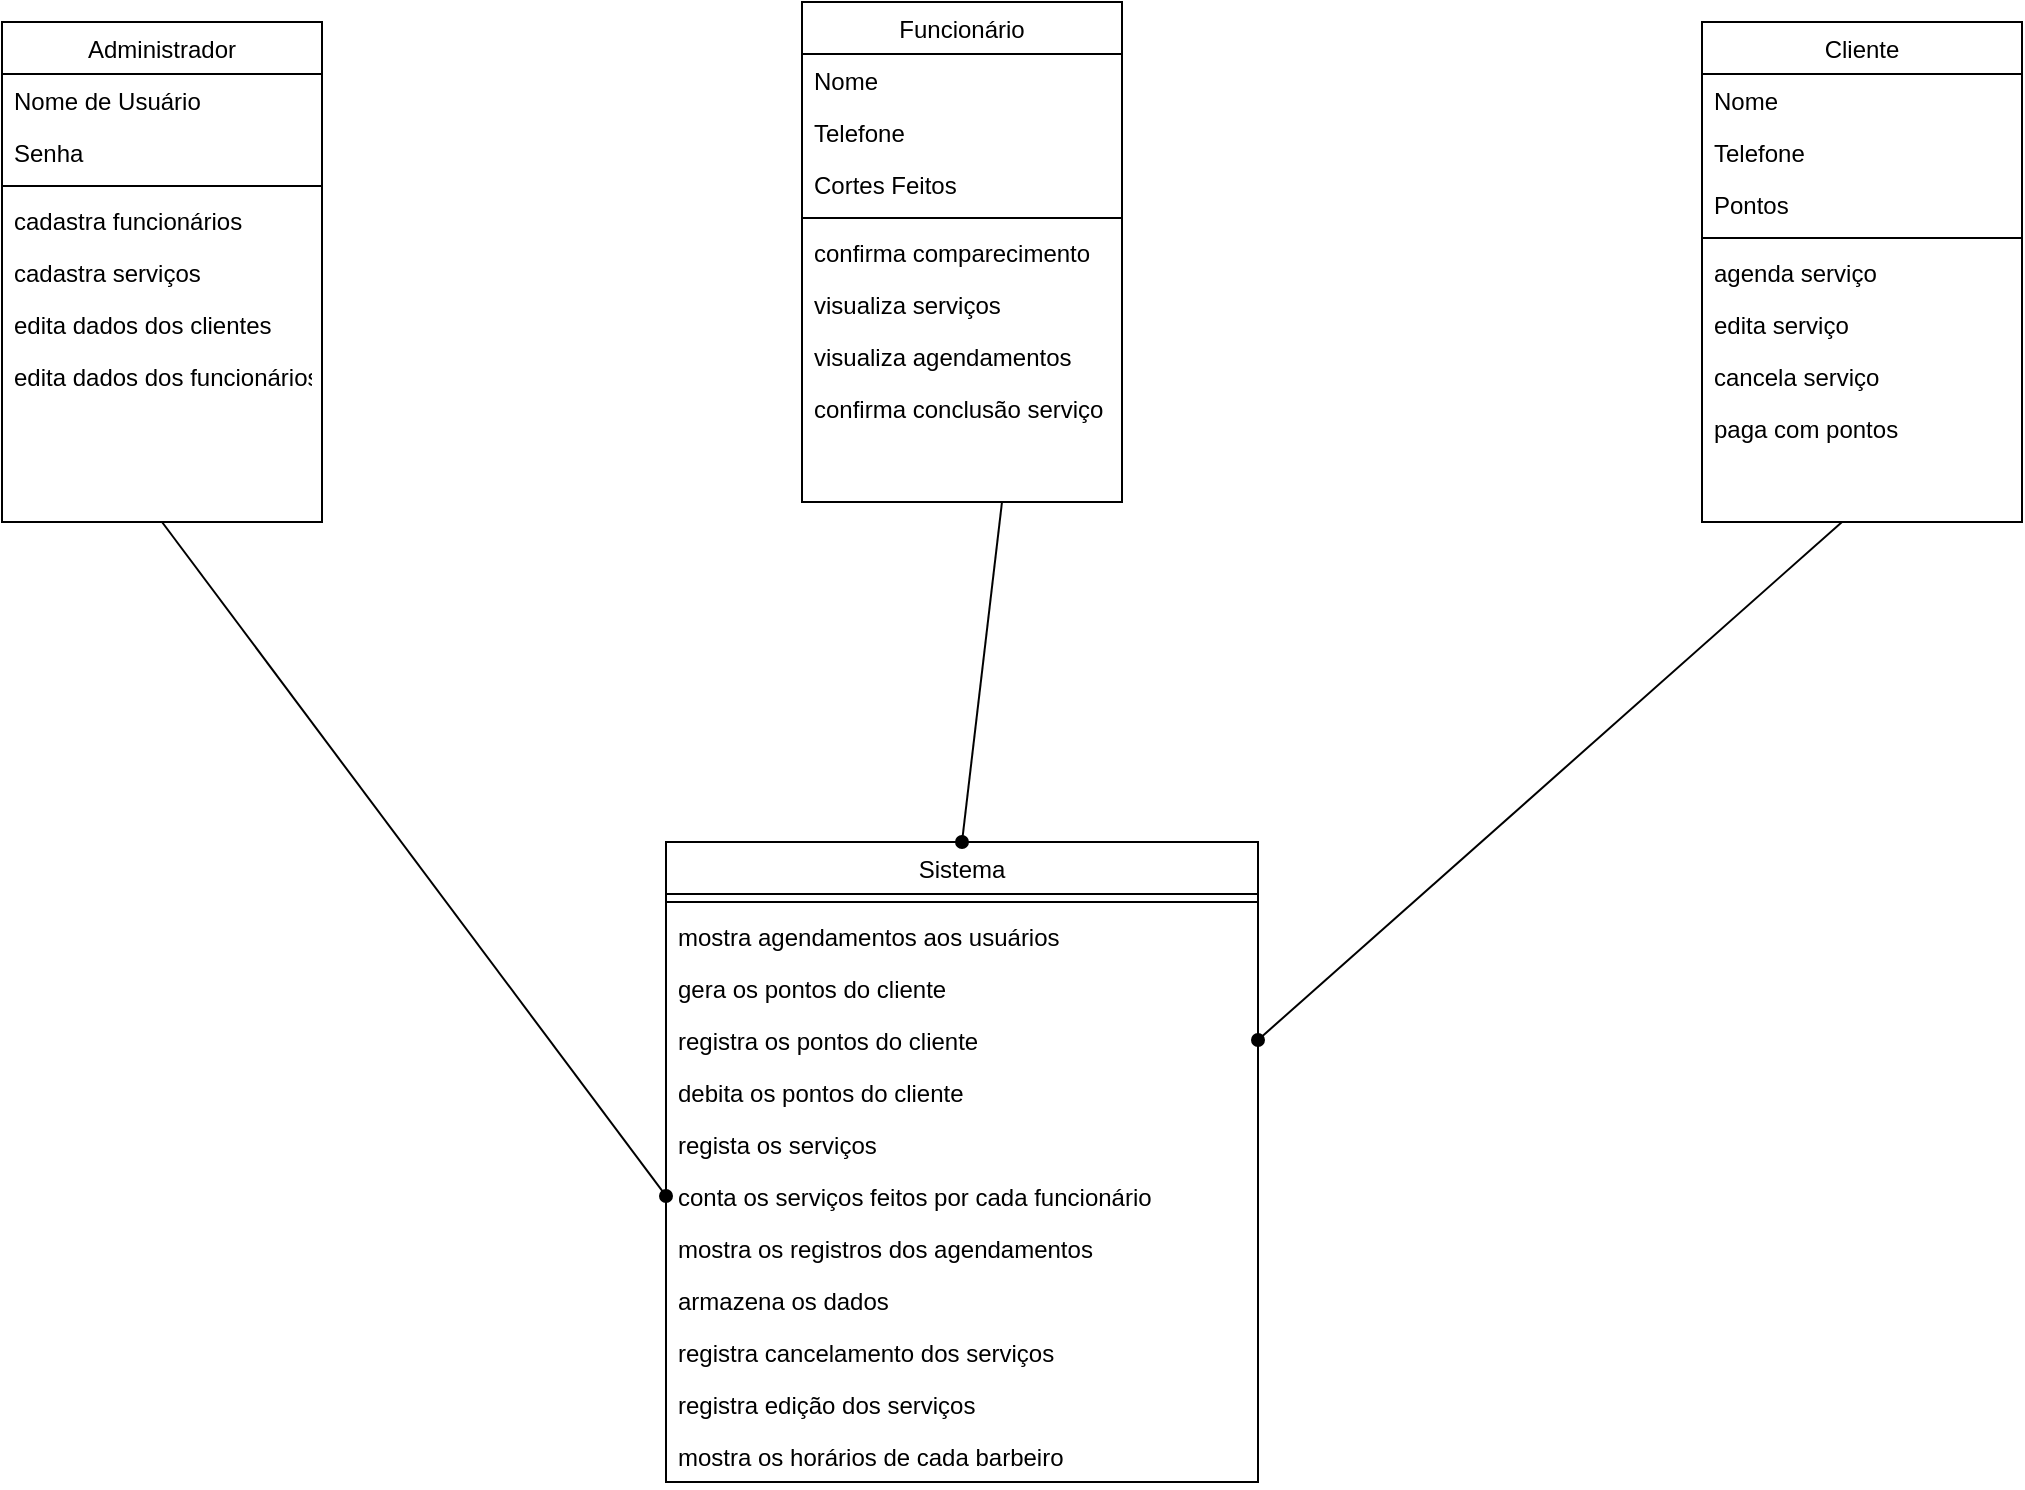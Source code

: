 <mxfile version="25.0.3">
  <diagram id="C5RBs43oDa-KdzZeNtuy" name="Page-1">
    <mxGraphModel dx="2625" dy="968" grid="1" gridSize="10" guides="1" tooltips="1" connect="1" arrows="1" fold="1" page="1" pageScale="1" pageWidth="827" pageHeight="1169" math="0" shadow="0">
      <root>
        <mxCell id="WIyWlLk6GJQsqaUBKTNV-0" />
        <mxCell id="WIyWlLk6GJQsqaUBKTNV-1" parent="WIyWlLk6GJQsqaUBKTNV-0" />
        <mxCell id="zkfFHV4jXpPFQw0GAbJ--17" value="Cliente" style="swimlane;fontStyle=0;align=center;verticalAlign=top;childLayout=stackLayout;horizontal=1;startSize=26;horizontalStack=0;resizeParent=1;resizeLast=0;collapsible=1;marginBottom=0;rounded=0;shadow=0;strokeWidth=1;" parent="WIyWlLk6GJQsqaUBKTNV-1" vertex="1">
          <mxGeometry x="680" y="110" width="160" height="250" as="geometry">
            <mxRectangle x="550" y="140" width="160" height="26" as="alternateBounds" />
          </mxGeometry>
        </mxCell>
        <mxCell id="zkfFHV4jXpPFQw0GAbJ--18" value="Nome" style="text;align=left;verticalAlign=top;spacingLeft=4;spacingRight=4;overflow=hidden;rotatable=0;points=[[0,0.5],[1,0.5]];portConstraint=eastwest;" parent="zkfFHV4jXpPFQw0GAbJ--17" vertex="1">
          <mxGeometry y="26" width="160" height="26" as="geometry" />
        </mxCell>
        <mxCell id="zkfFHV4jXpPFQw0GAbJ--19" value="Telefone" style="text;align=left;verticalAlign=top;spacingLeft=4;spacingRight=4;overflow=hidden;rotatable=0;points=[[0,0.5],[1,0.5]];portConstraint=eastwest;rounded=0;shadow=0;html=0;" parent="zkfFHV4jXpPFQw0GAbJ--17" vertex="1">
          <mxGeometry y="52" width="160" height="26" as="geometry" />
        </mxCell>
        <mxCell id="zkfFHV4jXpPFQw0GAbJ--20" value="Pontos" style="text;align=left;verticalAlign=top;spacingLeft=4;spacingRight=4;overflow=hidden;rotatable=0;points=[[0,0.5],[1,0.5]];portConstraint=eastwest;rounded=0;shadow=0;html=0;" parent="zkfFHV4jXpPFQw0GAbJ--17" vertex="1">
          <mxGeometry y="78" width="160" height="26" as="geometry" />
        </mxCell>
        <mxCell id="zkfFHV4jXpPFQw0GAbJ--23" value="" style="line;html=1;strokeWidth=1;align=left;verticalAlign=middle;spacingTop=-1;spacingLeft=3;spacingRight=3;rotatable=0;labelPosition=right;points=[];portConstraint=eastwest;" parent="zkfFHV4jXpPFQw0GAbJ--17" vertex="1">
          <mxGeometry y="104" width="160" height="8" as="geometry" />
        </mxCell>
        <mxCell id="zkfFHV4jXpPFQw0GAbJ--24" value="agenda serviço" style="text;align=left;verticalAlign=top;spacingLeft=4;spacingRight=4;overflow=hidden;rotatable=0;points=[[0,0.5],[1,0.5]];portConstraint=eastwest;" parent="zkfFHV4jXpPFQw0GAbJ--17" vertex="1">
          <mxGeometry y="112" width="160" height="26" as="geometry" />
        </mxCell>
        <mxCell id="zkfFHV4jXpPFQw0GAbJ--25" value="edita serviço" style="text;align=left;verticalAlign=top;spacingLeft=4;spacingRight=4;overflow=hidden;rotatable=0;points=[[0,0.5],[1,0.5]];portConstraint=eastwest;" parent="zkfFHV4jXpPFQw0GAbJ--17" vertex="1">
          <mxGeometry y="138" width="160" height="26" as="geometry" />
        </mxCell>
        <mxCell id="u3A5mpvuEuJJX7_WVF78-0" value="cancela serviço" style="text;align=left;verticalAlign=top;spacingLeft=4;spacingRight=4;overflow=hidden;rotatable=0;points=[[0,0.5],[1,0.5]];portConstraint=eastwest;" parent="zkfFHV4jXpPFQw0GAbJ--17" vertex="1">
          <mxGeometry y="164" width="160" height="26" as="geometry" />
        </mxCell>
        <mxCell id="u3A5mpvuEuJJX7_WVF78-1" value="paga com pontos" style="text;align=left;verticalAlign=top;spacingLeft=4;spacingRight=4;overflow=hidden;rotatable=0;points=[[0,0.5],[1,0.5]];portConstraint=eastwest;" parent="zkfFHV4jXpPFQw0GAbJ--17" vertex="1">
          <mxGeometry y="190" width="160" height="26" as="geometry" />
        </mxCell>
        <mxCell id="u3A5mpvuEuJJX7_WVF78-2" value="Funcionário" style="swimlane;fontStyle=0;align=center;verticalAlign=top;childLayout=stackLayout;horizontal=1;startSize=26;horizontalStack=0;resizeParent=1;resizeLast=0;collapsible=1;marginBottom=0;rounded=0;shadow=0;strokeWidth=1;" parent="WIyWlLk6GJQsqaUBKTNV-1" vertex="1">
          <mxGeometry x="230" y="100" width="160" height="250" as="geometry">
            <mxRectangle x="550" y="140" width="160" height="26" as="alternateBounds" />
          </mxGeometry>
        </mxCell>
        <mxCell id="u3A5mpvuEuJJX7_WVF78-3" value="Nome" style="text;align=left;verticalAlign=top;spacingLeft=4;spacingRight=4;overflow=hidden;rotatable=0;points=[[0,0.5],[1,0.5]];portConstraint=eastwest;" parent="u3A5mpvuEuJJX7_WVF78-2" vertex="1">
          <mxGeometry y="26" width="160" height="26" as="geometry" />
        </mxCell>
        <mxCell id="u3A5mpvuEuJJX7_WVF78-4" value="Telefone" style="text;align=left;verticalAlign=top;spacingLeft=4;spacingRight=4;overflow=hidden;rotatable=0;points=[[0,0.5],[1,0.5]];portConstraint=eastwest;rounded=0;shadow=0;html=0;" parent="u3A5mpvuEuJJX7_WVF78-2" vertex="1">
          <mxGeometry y="52" width="160" height="26" as="geometry" />
        </mxCell>
        <mxCell id="u3A5mpvuEuJJX7_WVF78-5" value="Cortes Feitos" style="text;align=left;verticalAlign=top;spacingLeft=4;spacingRight=4;overflow=hidden;rotatable=0;points=[[0,0.5],[1,0.5]];portConstraint=eastwest;rounded=0;shadow=0;html=0;" parent="u3A5mpvuEuJJX7_WVF78-2" vertex="1">
          <mxGeometry y="78" width="160" height="26" as="geometry" />
        </mxCell>
        <mxCell id="u3A5mpvuEuJJX7_WVF78-7" value="" style="line;html=1;strokeWidth=1;align=left;verticalAlign=middle;spacingTop=-1;spacingLeft=3;spacingRight=3;rotatable=0;labelPosition=right;points=[];portConstraint=eastwest;" parent="u3A5mpvuEuJJX7_WVF78-2" vertex="1">
          <mxGeometry y="104" width="160" height="8" as="geometry" />
        </mxCell>
        <mxCell id="u3A5mpvuEuJJX7_WVF78-8" value="confirma comparecimento" style="text;align=left;verticalAlign=top;spacingLeft=4;spacingRight=4;overflow=hidden;rotatable=0;points=[[0,0.5],[1,0.5]];portConstraint=eastwest;" parent="u3A5mpvuEuJJX7_WVF78-2" vertex="1">
          <mxGeometry y="112" width="160" height="26" as="geometry" />
        </mxCell>
        <mxCell id="u3A5mpvuEuJJX7_WVF78-9" value="visualiza serviços" style="text;align=left;verticalAlign=top;spacingLeft=4;spacingRight=4;overflow=hidden;rotatable=0;points=[[0,0.5],[1,0.5]];portConstraint=eastwest;" parent="u3A5mpvuEuJJX7_WVF78-2" vertex="1">
          <mxGeometry y="138" width="160" height="26" as="geometry" />
        </mxCell>
        <mxCell id="u3A5mpvuEuJJX7_WVF78-12" value="visualiza agendamentos" style="text;align=left;verticalAlign=top;spacingLeft=4;spacingRight=4;overflow=hidden;rotatable=0;points=[[0,0.5],[1,0.5]];portConstraint=eastwest;" parent="u3A5mpvuEuJJX7_WVF78-2" vertex="1">
          <mxGeometry y="164" width="160" height="26" as="geometry" />
        </mxCell>
        <mxCell id="u3A5mpvuEuJJX7_WVF78-13" value="confirma conclusão serviço" style="text;align=left;verticalAlign=top;spacingLeft=4;spacingRight=4;overflow=hidden;rotatable=0;points=[[0,0.5],[1,0.5]];portConstraint=eastwest;" parent="u3A5mpvuEuJJX7_WVF78-2" vertex="1">
          <mxGeometry y="190" width="160" height="26" as="geometry" />
        </mxCell>
        <mxCell id="u3A5mpvuEuJJX7_WVF78-14" value="Administrador" style="swimlane;fontStyle=0;align=center;verticalAlign=top;childLayout=stackLayout;horizontal=1;startSize=26;horizontalStack=0;resizeParent=1;resizeLast=0;collapsible=1;marginBottom=0;rounded=0;shadow=0;strokeWidth=1;" parent="WIyWlLk6GJQsqaUBKTNV-1" vertex="1">
          <mxGeometry x="-170" y="110" width="160" height="250" as="geometry">
            <mxRectangle x="550" y="140" width="160" height="26" as="alternateBounds" />
          </mxGeometry>
        </mxCell>
        <mxCell id="u3A5mpvuEuJJX7_WVF78-15" value="Nome de Usuário" style="text;align=left;verticalAlign=top;spacingLeft=4;spacingRight=4;overflow=hidden;rotatable=0;points=[[0,0.5],[1,0.5]];portConstraint=eastwest;" parent="u3A5mpvuEuJJX7_WVF78-14" vertex="1">
          <mxGeometry y="26" width="160" height="26" as="geometry" />
        </mxCell>
        <mxCell id="u3A5mpvuEuJJX7_WVF78-17" value="Senha" style="text;align=left;verticalAlign=top;spacingLeft=4;spacingRight=4;overflow=hidden;rotatable=0;points=[[0,0.5],[1,0.5]];portConstraint=eastwest;rounded=0;shadow=0;html=0;" parent="u3A5mpvuEuJJX7_WVF78-14" vertex="1">
          <mxGeometry y="52" width="160" height="26" as="geometry" />
        </mxCell>
        <mxCell id="u3A5mpvuEuJJX7_WVF78-18" value="" style="line;html=1;strokeWidth=1;align=left;verticalAlign=middle;spacingTop=-1;spacingLeft=3;spacingRight=3;rotatable=0;labelPosition=right;points=[];portConstraint=eastwest;" parent="u3A5mpvuEuJJX7_WVF78-14" vertex="1">
          <mxGeometry y="78" width="160" height="8" as="geometry" />
        </mxCell>
        <mxCell id="u3A5mpvuEuJJX7_WVF78-22" value="cadastra funcionários" style="text;align=left;verticalAlign=top;spacingLeft=4;spacingRight=4;overflow=hidden;rotatable=0;points=[[0,0.5],[1,0.5]];portConstraint=eastwest;" parent="u3A5mpvuEuJJX7_WVF78-14" vertex="1">
          <mxGeometry y="86" width="160" height="26" as="geometry" />
        </mxCell>
        <mxCell id="u3A5mpvuEuJJX7_WVF78-21" value="cadastra serviços" style="text;align=left;verticalAlign=top;spacingLeft=4;spacingRight=4;overflow=hidden;rotatable=0;points=[[0,0.5],[1,0.5]];portConstraint=eastwest;" parent="u3A5mpvuEuJJX7_WVF78-14" vertex="1">
          <mxGeometry y="112" width="160" height="26" as="geometry" />
        </mxCell>
        <mxCell id="u3A5mpvuEuJJX7_WVF78-20" value="edita dados dos clientes" style="text;align=left;verticalAlign=top;spacingLeft=4;spacingRight=4;overflow=hidden;rotatable=0;points=[[0,0.5],[1,0.5]];portConstraint=eastwest;" parent="u3A5mpvuEuJJX7_WVF78-14" vertex="1">
          <mxGeometry y="138" width="160" height="26" as="geometry" />
        </mxCell>
        <mxCell id="u3A5mpvuEuJJX7_WVF78-19" value="edita dados dos funcionários" style="text;align=left;verticalAlign=top;spacingLeft=4;spacingRight=4;overflow=hidden;rotatable=0;points=[[0,0.5],[1,0.5]];portConstraint=eastwest;" parent="u3A5mpvuEuJJX7_WVF78-14" vertex="1">
          <mxGeometry y="164" width="160" height="26" as="geometry" />
        </mxCell>
        <mxCell id="u3A5mpvuEuJJX7_WVF78-24" value="Sistema" style="swimlane;fontStyle=0;align=center;verticalAlign=top;childLayout=stackLayout;horizontal=1;startSize=26;horizontalStack=0;resizeParent=1;resizeLast=0;collapsible=1;marginBottom=0;rounded=0;shadow=0;strokeWidth=1;" parent="WIyWlLk6GJQsqaUBKTNV-1" vertex="1">
          <mxGeometry x="162" y="520" width="296" height="320" as="geometry">
            <mxRectangle x="550" y="140" width="160" height="26" as="alternateBounds" />
          </mxGeometry>
        </mxCell>
        <mxCell id="u3A5mpvuEuJJX7_WVF78-28" value="" style="line;html=1;strokeWidth=1;align=left;verticalAlign=middle;spacingTop=-1;spacingLeft=3;spacingRight=3;rotatable=0;labelPosition=right;points=[];portConstraint=eastwest;" parent="u3A5mpvuEuJJX7_WVF78-24" vertex="1">
          <mxGeometry y="26" width="296" height="8" as="geometry" />
        </mxCell>
        <mxCell id="u3A5mpvuEuJJX7_WVF78-29" value="mostra agendamentos aos usuários" style="text;align=left;verticalAlign=top;spacingLeft=4;spacingRight=4;overflow=hidden;rotatable=0;points=[[0,0.5],[1,0.5]];portConstraint=eastwest;" parent="u3A5mpvuEuJJX7_WVF78-24" vertex="1">
          <mxGeometry y="34" width="296" height="26" as="geometry" />
        </mxCell>
        <mxCell id="u3A5mpvuEuJJX7_WVF78-33" value="gera os pontos do cliente" style="text;align=left;verticalAlign=top;spacingLeft=4;spacingRight=4;overflow=hidden;rotatable=0;points=[[0,0.5],[1,0.5]];portConstraint=eastwest;" parent="u3A5mpvuEuJJX7_WVF78-24" vertex="1">
          <mxGeometry y="60" width="296" height="26" as="geometry" />
        </mxCell>
        <mxCell id="u3A5mpvuEuJJX7_WVF78-34" value="registra os pontos do cliente" style="text;align=left;verticalAlign=top;spacingLeft=4;spacingRight=4;overflow=hidden;rotatable=0;points=[[0,0.5],[1,0.5]];portConstraint=eastwest;" parent="u3A5mpvuEuJJX7_WVF78-24" vertex="1">
          <mxGeometry y="86" width="296" height="26" as="geometry" />
        </mxCell>
        <mxCell id="u3A5mpvuEuJJX7_WVF78-35" value="debita os pontos do cliente" style="text;align=left;verticalAlign=top;spacingLeft=4;spacingRight=4;overflow=hidden;rotatable=0;points=[[0,0.5],[1,0.5]];portConstraint=eastwest;" parent="u3A5mpvuEuJJX7_WVF78-24" vertex="1">
          <mxGeometry y="112" width="296" height="26" as="geometry" />
        </mxCell>
        <mxCell id="u3A5mpvuEuJJX7_WVF78-36" value="regista os serviços" style="text;align=left;verticalAlign=top;spacingLeft=4;spacingRight=4;overflow=hidden;rotatable=0;points=[[0,0.5],[1,0.5]];portConstraint=eastwest;" parent="u3A5mpvuEuJJX7_WVF78-24" vertex="1">
          <mxGeometry y="138" width="296" height="26" as="geometry" />
        </mxCell>
        <mxCell id="u3A5mpvuEuJJX7_WVF78-37" value="conta os serviços feitos por cada funcionário" style="text;align=left;verticalAlign=top;spacingLeft=4;spacingRight=4;overflow=hidden;rotatable=0;points=[[0,0.5],[1,0.5]];portConstraint=eastwest;" parent="u3A5mpvuEuJJX7_WVF78-24" vertex="1">
          <mxGeometry y="164" width="296" height="26" as="geometry" />
        </mxCell>
        <mxCell id="u3A5mpvuEuJJX7_WVF78-38" value="mostra os registros dos agendamentos" style="text;align=left;verticalAlign=top;spacingLeft=4;spacingRight=4;overflow=hidden;rotatable=0;points=[[0,0.5],[1,0.5]];portConstraint=eastwest;" parent="u3A5mpvuEuJJX7_WVF78-24" vertex="1">
          <mxGeometry y="190" width="296" height="26" as="geometry" />
        </mxCell>
        <mxCell id="u3A5mpvuEuJJX7_WVF78-39" value="armazena os dados " style="text;align=left;verticalAlign=top;spacingLeft=4;spacingRight=4;overflow=hidden;rotatable=0;points=[[0,0.5],[1,0.5]];portConstraint=eastwest;" parent="u3A5mpvuEuJJX7_WVF78-24" vertex="1">
          <mxGeometry y="216" width="296" height="26" as="geometry" />
        </mxCell>
        <mxCell id="u3A5mpvuEuJJX7_WVF78-40" value="registra cancelamento dos serviços" style="text;align=left;verticalAlign=top;spacingLeft=4;spacingRight=4;overflow=hidden;rotatable=0;points=[[0,0.5],[1,0.5]];portConstraint=eastwest;" parent="u3A5mpvuEuJJX7_WVF78-24" vertex="1">
          <mxGeometry y="242" width="296" height="26" as="geometry" />
        </mxCell>
        <mxCell id="u3A5mpvuEuJJX7_WVF78-41" value="registra edição dos serviços" style="text;align=left;verticalAlign=top;spacingLeft=4;spacingRight=4;overflow=hidden;rotatable=0;points=[[0,0.5],[1,0.5]];portConstraint=eastwest;" parent="u3A5mpvuEuJJX7_WVF78-24" vertex="1">
          <mxGeometry y="268" width="296" height="26" as="geometry" />
        </mxCell>
        <mxCell id="u3A5mpvuEuJJX7_WVF78-42" value="mostra os horários de cada barbeiro" style="text;align=left;verticalAlign=top;spacingLeft=4;spacingRight=4;overflow=hidden;rotatable=0;points=[[0,0.5],[1,0.5]];portConstraint=eastwest;" parent="u3A5mpvuEuJJX7_WVF78-24" vertex="1">
          <mxGeometry y="294" width="296" height="26" as="geometry" />
        </mxCell>
        <mxCell id="MT23g83Hr1jP3tqsev5c-1" value="" style="endArrow=none;html=1;rounded=0;align=center;verticalAlign=top;endFill=0;labelBackgroundColor=none;endSize=6;startArrow=oval;startFill=1;exitX=1;exitY=0.5;exitDx=0;exitDy=0;" edge="1" parent="WIyWlLk6GJQsqaUBKTNV-1" source="u3A5mpvuEuJJX7_WVF78-34">
          <mxGeometry relative="1" as="geometry">
            <mxPoint x="580" y="390" as="sourcePoint" />
            <mxPoint x="750" y="360" as="targetPoint" />
            <Array as="points" />
          </mxGeometry>
        </mxCell>
        <mxCell id="MT23g83Hr1jP3tqsev5c-2" value="" style="endArrow=none;html=1;rounded=0;align=center;verticalAlign=top;endFill=0;labelBackgroundColor=none;endSize=6;startArrow=oval;startFill=1;exitX=0.5;exitY=0;exitDx=0;exitDy=0;" edge="1" parent="WIyWlLk6GJQsqaUBKTNV-1" source="u3A5mpvuEuJJX7_WVF78-24">
          <mxGeometry relative="1" as="geometry">
            <mxPoint x="250" y="483" as="sourcePoint" />
            <mxPoint x="330" y="350" as="targetPoint" />
            <Array as="points" />
          </mxGeometry>
        </mxCell>
        <mxCell id="MT23g83Hr1jP3tqsev5c-3" value="" style="endArrow=none;html=1;rounded=0;align=center;verticalAlign=top;endFill=0;labelBackgroundColor=none;endSize=6;startArrow=oval;startFill=1;entryX=0.5;entryY=1;entryDx=0;entryDy=0;exitX=0;exitY=0.5;exitDx=0;exitDy=0;" edge="1" parent="WIyWlLk6GJQsqaUBKTNV-1" source="u3A5mpvuEuJJX7_WVF78-37" target="u3A5mpvuEuJJX7_WVF78-14">
          <mxGeometry relative="1" as="geometry">
            <mxPoint x="-70" y="780" as="sourcePoint" />
            <mxPoint x="-68" y="443" as="targetPoint" />
            <Array as="points" />
          </mxGeometry>
        </mxCell>
      </root>
    </mxGraphModel>
  </diagram>
</mxfile>
